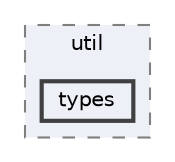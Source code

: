 digraph "types"
{
 // LATEX_PDF_SIZE
  bgcolor="transparent";
  edge [fontname=Helvetica,fontsize=10,labelfontname=Helvetica,labelfontsize=10];
  node [fontname=Helvetica,fontsize=10,shape=box,height=0.2,width=0.4];
  compound=true
  subgraph clusterdir_12dcd59c802ef7fc158ecdfc2ed25eac {
    graph [ bgcolor="#edf0f7", pencolor="grey50", label="util", fontname=Helvetica,fontsize=10 style="filled,dashed", URL="dir_12dcd59c802ef7fc158ecdfc2ed25eac.html",tooltip=""]
  dir_7548e5e857ba319ac2a5463d24a0b87a [label="types", fillcolor="#edf0f7", color="grey25", style="filled,bold", URL="dir_7548e5e857ba319ac2a5463d24a0b87a.html",tooltip=""];
  }
}
